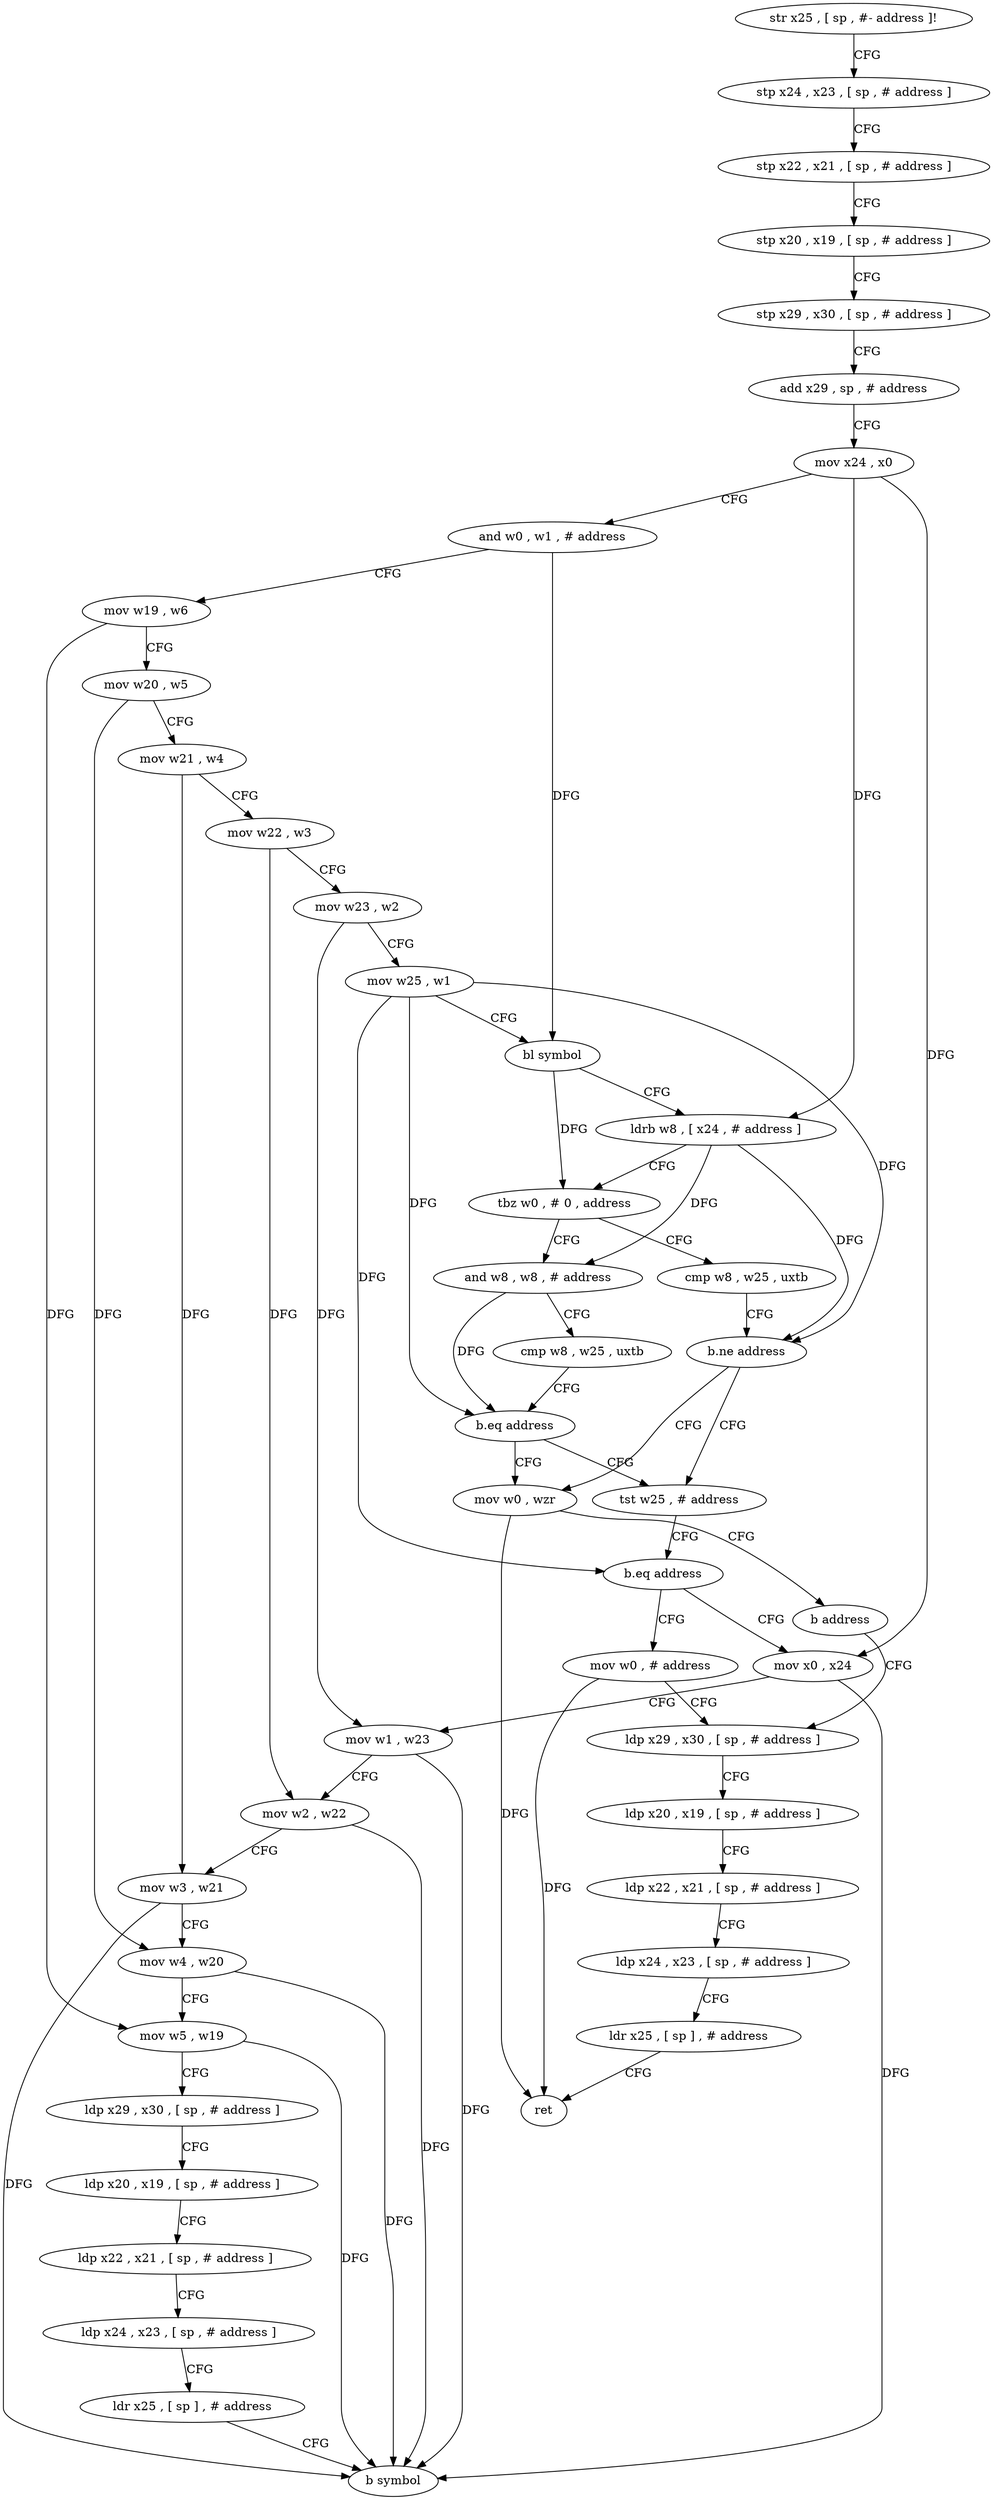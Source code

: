 digraph "func" {
"4212012" [label = "str x25 , [ sp , #- address ]!" ]
"4212016" [label = "stp x24 , x23 , [ sp , # address ]" ]
"4212020" [label = "stp x22 , x21 , [ sp , # address ]" ]
"4212024" [label = "stp x20 , x19 , [ sp , # address ]" ]
"4212028" [label = "stp x29 , x30 , [ sp , # address ]" ]
"4212032" [label = "add x29 , sp , # address" ]
"4212036" [label = "mov x24 , x0" ]
"4212040" [label = "and w0 , w1 , # address" ]
"4212044" [label = "mov w19 , w6" ]
"4212048" [label = "mov w20 , w5" ]
"4212052" [label = "mov w21 , w4" ]
"4212056" [label = "mov w22 , w3" ]
"4212060" [label = "mov w23 , w2" ]
"4212064" [label = "mov w25 , w1" ]
"4212068" [label = "bl symbol" ]
"4212072" [label = "ldrb w8 , [ x24 , # address ]" ]
"4212076" [label = "tbz w0 , # 0 , address" ]
"4212100" [label = "cmp w8 , w25 , uxtb" ]
"4212080" [label = "and w8 , w8 , # address" ]
"4212104" [label = "b.ne address" ]
"4212092" [label = "mov w0 , wzr" ]
"4212108" [label = "tst w25 , # address" ]
"4212084" [label = "cmp w8 , w25 , uxtb" ]
"4212088" [label = "b.eq address" ]
"4212096" [label = "b address" ]
"4212168" [label = "ldp x29 , x30 , [ sp , # address ]" ]
"4212112" [label = "b.eq address" ]
"4212164" [label = "mov w0 , # address" ]
"4212116" [label = "mov x0 , x24" ]
"4212172" [label = "ldp x20 , x19 , [ sp , # address ]" ]
"4212176" [label = "ldp x22 , x21 , [ sp , # address ]" ]
"4212180" [label = "ldp x24 , x23 , [ sp , # address ]" ]
"4212184" [label = "ldr x25 , [ sp ] , # address" ]
"4212188" [label = "ret" ]
"4212120" [label = "mov w1 , w23" ]
"4212124" [label = "mov w2 , w22" ]
"4212128" [label = "mov w3 , w21" ]
"4212132" [label = "mov w4 , w20" ]
"4212136" [label = "mov w5 , w19" ]
"4212140" [label = "ldp x29 , x30 , [ sp , # address ]" ]
"4212144" [label = "ldp x20 , x19 , [ sp , # address ]" ]
"4212148" [label = "ldp x22 , x21 , [ sp , # address ]" ]
"4212152" [label = "ldp x24 , x23 , [ sp , # address ]" ]
"4212156" [label = "ldr x25 , [ sp ] , # address" ]
"4212160" [label = "b symbol" ]
"4212012" -> "4212016" [ label = "CFG" ]
"4212016" -> "4212020" [ label = "CFG" ]
"4212020" -> "4212024" [ label = "CFG" ]
"4212024" -> "4212028" [ label = "CFG" ]
"4212028" -> "4212032" [ label = "CFG" ]
"4212032" -> "4212036" [ label = "CFG" ]
"4212036" -> "4212040" [ label = "CFG" ]
"4212036" -> "4212072" [ label = "DFG" ]
"4212036" -> "4212116" [ label = "DFG" ]
"4212040" -> "4212044" [ label = "CFG" ]
"4212040" -> "4212068" [ label = "DFG" ]
"4212044" -> "4212048" [ label = "CFG" ]
"4212044" -> "4212136" [ label = "DFG" ]
"4212048" -> "4212052" [ label = "CFG" ]
"4212048" -> "4212132" [ label = "DFG" ]
"4212052" -> "4212056" [ label = "CFG" ]
"4212052" -> "4212128" [ label = "DFG" ]
"4212056" -> "4212060" [ label = "CFG" ]
"4212056" -> "4212124" [ label = "DFG" ]
"4212060" -> "4212064" [ label = "CFG" ]
"4212060" -> "4212120" [ label = "DFG" ]
"4212064" -> "4212068" [ label = "CFG" ]
"4212064" -> "4212104" [ label = "DFG" ]
"4212064" -> "4212088" [ label = "DFG" ]
"4212064" -> "4212112" [ label = "DFG" ]
"4212068" -> "4212072" [ label = "CFG" ]
"4212068" -> "4212076" [ label = "DFG" ]
"4212072" -> "4212076" [ label = "CFG" ]
"4212072" -> "4212104" [ label = "DFG" ]
"4212072" -> "4212080" [ label = "DFG" ]
"4212076" -> "4212100" [ label = "CFG" ]
"4212076" -> "4212080" [ label = "CFG" ]
"4212100" -> "4212104" [ label = "CFG" ]
"4212080" -> "4212084" [ label = "CFG" ]
"4212080" -> "4212088" [ label = "DFG" ]
"4212104" -> "4212092" [ label = "CFG" ]
"4212104" -> "4212108" [ label = "CFG" ]
"4212092" -> "4212096" [ label = "CFG" ]
"4212092" -> "4212188" [ label = "DFG" ]
"4212108" -> "4212112" [ label = "CFG" ]
"4212084" -> "4212088" [ label = "CFG" ]
"4212088" -> "4212108" [ label = "CFG" ]
"4212088" -> "4212092" [ label = "CFG" ]
"4212096" -> "4212168" [ label = "CFG" ]
"4212168" -> "4212172" [ label = "CFG" ]
"4212112" -> "4212164" [ label = "CFG" ]
"4212112" -> "4212116" [ label = "CFG" ]
"4212164" -> "4212168" [ label = "CFG" ]
"4212164" -> "4212188" [ label = "DFG" ]
"4212116" -> "4212120" [ label = "CFG" ]
"4212116" -> "4212160" [ label = "DFG" ]
"4212172" -> "4212176" [ label = "CFG" ]
"4212176" -> "4212180" [ label = "CFG" ]
"4212180" -> "4212184" [ label = "CFG" ]
"4212184" -> "4212188" [ label = "CFG" ]
"4212120" -> "4212124" [ label = "CFG" ]
"4212120" -> "4212160" [ label = "DFG" ]
"4212124" -> "4212128" [ label = "CFG" ]
"4212124" -> "4212160" [ label = "DFG" ]
"4212128" -> "4212132" [ label = "CFG" ]
"4212128" -> "4212160" [ label = "DFG" ]
"4212132" -> "4212136" [ label = "CFG" ]
"4212132" -> "4212160" [ label = "DFG" ]
"4212136" -> "4212140" [ label = "CFG" ]
"4212136" -> "4212160" [ label = "DFG" ]
"4212140" -> "4212144" [ label = "CFG" ]
"4212144" -> "4212148" [ label = "CFG" ]
"4212148" -> "4212152" [ label = "CFG" ]
"4212152" -> "4212156" [ label = "CFG" ]
"4212156" -> "4212160" [ label = "CFG" ]
}
